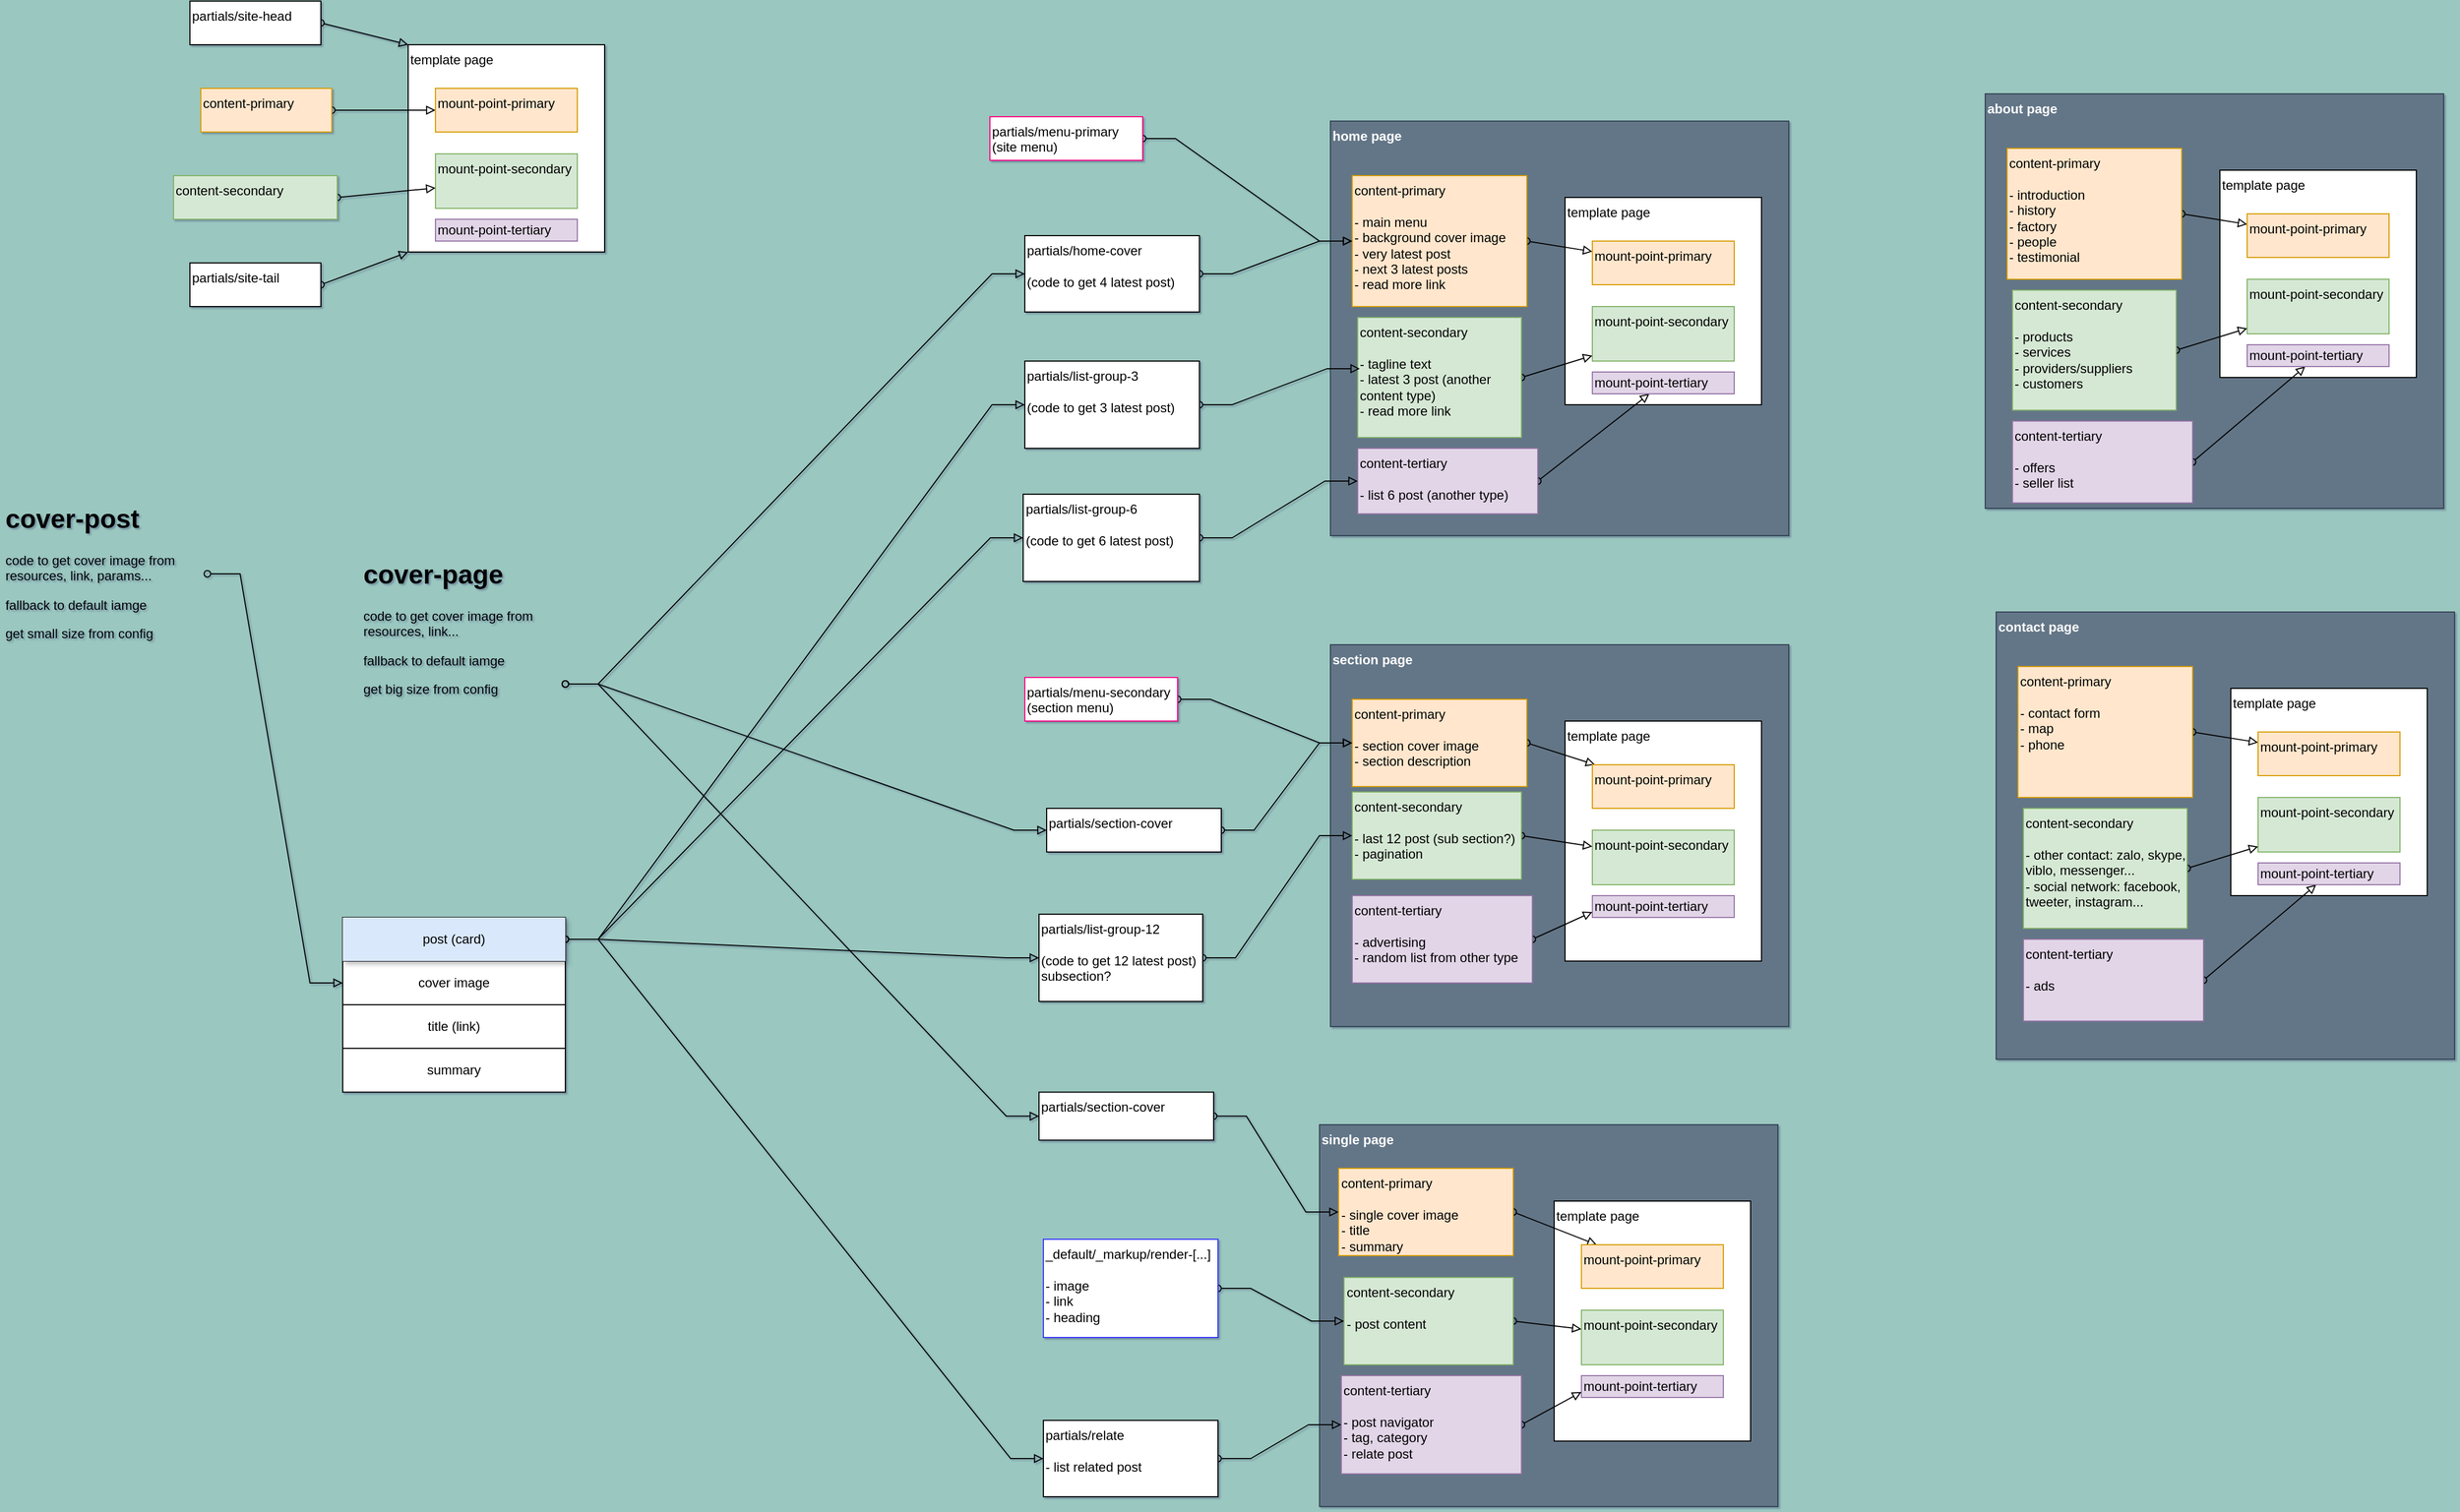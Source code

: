 <mxfile version="13.5.8" type="github">
  <diagram id="3CC6cZOWKc5HPjwIYp_i" name="Page-1">
    <mxGraphModel dx="4044" dy="1464" grid="0" gridSize="10" guides="1" tooltips="1" connect="1" arrows="1" fold="1" page="0" pageScale="1" pageWidth="850" pageHeight="1100" background="#9AC7BF" math="0" shadow="1">
      <root>
        <mxCell id="0" />
        <mxCell id="1" parent="0" />
        <mxCell id="9Z9RfsvURIoyUKrnc7gD-143" value="single page" style="rounded=0;whiteSpace=wrap;html=1;glass=0;sketch=0;fontSize=12;align=left;fillColor=#647687;strokeColor=#314354;fontColor=#ffffff;verticalAlign=top;fontStyle=1" vertex="1" parent="1">
          <mxGeometry x="350" y="1090" width="420" height="350" as="geometry" />
        </mxCell>
        <mxCell id="9Z9RfsvURIoyUKrnc7gD-97" value="home page" style="rounded=0;whiteSpace=wrap;html=1;glass=0;sketch=0;fontSize=12;align=left;fillColor=#647687;strokeColor=#314354;fontColor=#ffffff;verticalAlign=top;fontStyle=1" vertex="1" parent="1">
          <mxGeometry x="360" y="170" width="420" height="380" as="geometry" />
        </mxCell>
        <mxCell id="9Z9RfsvURIoyUKrnc7gD-37" value="template page" style="rounded=0;whiteSpace=wrap;html=1;align=left;verticalAlign=top;" vertex="1" parent="1">
          <mxGeometry x="-485" y="100" width="180" height="190" as="geometry" />
        </mxCell>
        <mxCell id="9Z9RfsvURIoyUKrnc7gD-51" style="edgeStyle=none;rounded=0;orthogonalLoop=1;jettySize=auto;html=1;exitX=1;exitY=0.5;exitDx=0;exitDy=0;startArrow=oval;startFill=0;endArrow=block;endFill=0;fontSize=12;" edge="1" parent="1" source="9Z9RfsvURIoyUKrnc7gD-38" target="9Z9RfsvURIoyUKrnc7gD-43">
          <mxGeometry relative="1" as="geometry" />
        </mxCell>
        <mxCell id="9Z9RfsvURIoyUKrnc7gD-38" value="content-primary" style="rounded=0;whiteSpace=wrap;html=1;align=left;verticalAlign=top;fillColor=#ffe6cc;strokeColor=#d79b00;" vertex="1" parent="1">
          <mxGeometry x="-675" y="140" width="120" height="40" as="geometry" />
        </mxCell>
        <mxCell id="9Z9RfsvURIoyUKrnc7gD-43" value="mount-point-primary" style="whiteSpace=wrap;html=1;rounded=0;align=left;verticalAlign=top;strokeColor=#d79b00;fillColor=#ffe6cc;" vertex="1" parent="1">
          <mxGeometry x="-460" y="140" width="130" height="40" as="geometry" />
        </mxCell>
        <mxCell id="9Z9RfsvURIoyUKrnc7gD-45" value="mount-point-secondary" style="whiteSpace=wrap;html=1;rounded=0;align=left;verticalAlign=top;strokeColor=#82b366;fillColor=#d5e8d4;" vertex="1" parent="1">
          <mxGeometry x="-460" y="200" width="130" height="50" as="geometry" />
        </mxCell>
        <mxCell id="9Z9RfsvURIoyUKrnc7gD-52" style="edgeStyle=none;rounded=0;orthogonalLoop=1;jettySize=auto;html=1;exitX=1;exitY=0.5;exitDx=0;exitDy=0;startArrow=oval;startFill=0;endArrow=block;endFill=0;fontSize=12;" edge="1" parent="1" source="9Z9RfsvURIoyUKrnc7gD-46" target="9Z9RfsvURIoyUKrnc7gD-45">
          <mxGeometry relative="1" as="geometry" />
        </mxCell>
        <mxCell id="9Z9RfsvURIoyUKrnc7gD-46" value="content-secondary" style="rounded=0;whiteSpace=wrap;html=1;align=left;verticalAlign=top;fillColor=#d5e8d4;strokeColor=#82b366;" vertex="1" parent="1">
          <mxGeometry x="-700" y="220" width="150" height="40" as="geometry" />
        </mxCell>
        <mxCell id="9Z9RfsvURIoyUKrnc7gD-56" style="edgeStyle=none;rounded=0;orthogonalLoop=1;jettySize=auto;html=1;exitX=1;exitY=0.5;exitDx=0;exitDy=0;entryX=0;entryY=0;entryDx=0;entryDy=0;startArrow=oval;startFill=0;endArrow=block;endFill=0;fontSize=12;" edge="1" parent="1" source="9Z9RfsvURIoyUKrnc7gD-53" target="9Z9RfsvURIoyUKrnc7gD-37">
          <mxGeometry relative="1" as="geometry" />
        </mxCell>
        <mxCell id="9Z9RfsvURIoyUKrnc7gD-53" value="partials/site-head" style="rounded=0;whiteSpace=wrap;html=1;align=left;verticalAlign=top;" vertex="1" parent="1">
          <mxGeometry x="-685" y="60" width="120" height="40" as="geometry" />
        </mxCell>
        <mxCell id="9Z9RfsvURIoyUKrnc7gD-55" style="edgeStyle=none;rounded=0;orthogonalLoop=1;jettySize=auto;html=1;exitX=1;exitY=0.5;exitDx=0;exitDy=0;entryX=0;entryY=1;entryDx=0;entryDy=0;startArrow=oval;startFill=0;endArrow=block;endFill=0;fontSize=12;" edge="1" parent="1" source="9Z9RfsvURIoyUKrnc7gD-54" target="9Z9RfsvURIoyUKrnc7gD-37">
          <mxGeometry relative="1" as="geometry" />
        </mxCell>
        <mxCell id="9Z9RfsvURIoyUKrnc7gD-54" value="partials/site-tail" style="rounded=0;whiteSpace=wrap;html=1;align=left;verticalAlign=top;" vertex="1" parent="1">
          <mxGeometry x="-685" y="300" width="120" height="40" as="geometry" />
        </mxCell>
        <mxCell id="9Z9RfsvURIoyUKrnc7gD-68" value="template page" style="rounded=0;whiteSpace=wrap;html=1;align=left;verticalAlign=top;" vertex="1" parent="1">
          <mxGeometry x="575" y="240" width="180" height="190" as="geometry" />
        </mxCell>
        <mxCell id="9Z9RfsvURIoyUKrnc7gD-69" style="edgeStyle=none;rounded=0;orthogonalLoop=1;jettySize=auto;html=1;exitX=1;exitY=0.5;exitDx=0;exitDy=0;startArrow=oval;startFill=0;endArrow=block;endFill=0;fontSize=12;" edge="1" source="9Z9RfsvURIoyUKrnc7gD-70" target="9Z9RfsvURIoyUKrnc7gD-71" parent="1">
          <mxGeometry relative="1" as="geometry" />
        </mxCell>
        <mxCell id="9Z9RfsvURIoyUKrnc7gD-70" value="content-primary&lt;br&gt;&lt;br&gt;- main menu&lt;br&gt;- background cover image&lt;br&gt;-&amp;nbsp;very latest post&lt;br&gt;- next 3 latest posts&lt;br&gt;- read more link" style="rounded=0;whiteSpace=wrap;html=1;align=left;verticalAlign=top;fillColor=#ffe6cc;strokeColor=#d79b00;" vertex="1" parent="1">
          <mxGeometry x="380" y="220" width="160" height="120" as="geometry" />
        </mxCell>
        <mxCell id="9Z9RfsvURIoyUKrnc7gD-71" value="mount-point-primary" style="whiteSpace=wrap;html=1;rounded=0;align=left;verticalAlign=top;strokeColor=#d79b00;fillColor=#ffe6cc;" vertex="1" parent="1">
          <mxGeometry x="600" y="280" width="130" height="40" as="geometry" />
        </mxCell>
        <mxCell id="9Z9RfsvURIoyUKrnc7gD-72" value="mount-point-secondary" style="whiteSpace=wrap;html=1;rounded=0;align=left;verticalAlign=top;strokeColor=#82b366;fillColor=#d5e8d4;" vertex="1" parent="1">
          <mxGeometry x="600" y="340" width="130" height="50" as="geometry" />
        </mxCell>
        <mxCell id="9Z9RfsvURIoyUKrnc7gD-73" style="edgeStyle=none;rounded=0;orthogonalLoop=1;jettySize=auto;html=1;exitX=1;exitY=0.5;exitDx=0;exitDy=0;startArrow=oval;startFill=0;endArrow=block;endFill=0;fontSize=12;" edge="1" source="9Z9RfsvURIoyUKrnc7gD-74" target="9Z9RfsvURIoyUKrnc7gD-72" parent="1">
          <mxGeometry relative="1" as="geometry" />
        </mxCell>
        <mxCell id="9Z9RfsvURIoyUKrnc7gD-74" value="content-secondary&lt;br&gt;&lt;br&gt;- tagline text&lt;br&gt;- latest 3 post (another content type)&lt;br&gt;- read more link" style="rounded=0;whiteSpace=wrap;html=1;align=left;verticalAlign=top;fillColor=#d5e8d4;strokeColor=#82b366;" vertex="1" parent="1">
          <mxGeometry x="385" y="350" width="150" height="110" as="geometry" />
        </mxCell>
        <mxCell id="9Z9RfsvURIoyUKrnc7gD-98" value="section page" style="rounded=0;whiteSpace=wrap;html=1;glass=0;sketch=0;fontSize=12;align=left;fillColor=#647687;strokeColor=#314354;fontColor=#ffffff;verticalAlign=top;fontStyle=1" vertex="1" parent="1">
          <mxGeometry x="360" y="650" width="420" height="350" as="geometry" />
        </mxCell>
        <mxCell id="9Z9RfsvURIoyUKrnc7gD-99" value="template page" style="rounded=0;whiteSpace=wrap;html=1;align=left;verticalAlign=top;" vertex="1" parent="1">
          <mxGeometry x="575" y="720" width="180" height="220" as="geometry" />
        </mxCell>
        <mxCell id="9Z9RfsvURIoyUKrnc7gD-100" style="edgeStyle=none;rounded=0;orthogonalLoop=1;jettySize=auto;html=1;exitX=1;exitY=0.5;exitDx=0;exitDy=0;startArrow=oval;startFill=0;endArrow=block;endFill=0;fontSize=12;" edge="1" source="9Z9RfsvURIoyUKrnc7gD-101" target="9Z9RfsvURIoyUKrnc7gD-102" parent="1">
          <mxGeometry relative="1" as="geometry" />
        </mxCell>
        <mxCell id="9Z9RfsvURIoyUKrnc7gD-101" value="content-primary&lt;br&gt;&lt;br&gt;- section cover image&lt;br&gt;- section description" style="rounded=0;whiteSpace=wrap;html=1;align=left;verticalAlign=top;fillColor=#ffe6cc;strokeColor=#d79b00;" vertex="1" parent="1">
          <mxGeometry x="380" y="700" width="160" height="80" as="geometry" />
        </mxCell>
        <mxCell id="9Z9RfsvURIoyUKrnc7gD-102" value="mount-point-primary" style="whiteSpace=wrap;html=1;rounded=0;align=left;verticalAlign=top;strokeColor=#d79b00;fillColor=#ffe6cc;" vertex="1" parent="1">
          <mxGeometry x="600" y="760" width="130" height="40" as="geometry" />
        </mxCell>
        <mxCell id="9Z9RfsvURIoyUKrnc7gD-103" value="mount-point-secondary" style="whiteSpace=wrap;html=1;rounded=0;align=left;verticalAlign=top;strokeColor=#82b366;fillColor=#d5e8d4;" vertex="1" parent="1">
          <mxGeometry x="600" y="820" width="130" height="50" as="geometry" />
        </mxCell>
        <mxCell id="9Z9RfsvURIoyUKrnc7gD-104" style="edgeStyle=none;rounded=0;orthogonalLoop=1;jettySize=auto;html=1;exitX=1;exitY=0.5;exitDx=0;exitDy=0;startArrow=oval;startFill=0;endArrow=block;endFill=0;fontSize=12;" edge="1" source="9Z9RfsvURIoyUKrnc7gD-105" target="9Z9RfsvURIoyUKrnc7gD-103" parent="1">
          <mxGeometry relative="1" as="geometry" />
        </mxCell>
        <mxCell id="9Z9RfsvURIoyUKrnc7gD-105" value="content-secondary&lt;br&gt;&lt;br&gt;- last 12 post (sub section?)&lt;br&gt;- pagination" style="rounded=0;whiteSpace=wrap;html=1;align=left;verticalAlign=top;fillColor=#d5e8d4;strokeColor=#82b366;" vertex="1" parent="1">
          <mxGeometry x="380" y="785" width="155" height="80" as="geometry" />
        </mxCell>
        <mxCell id="9Z9RfsvURIoyUKrnc7gD-107" value="" style="edgeStyle=entityRelationEdgeStyle;rounded=0;orthogonalLoop=1;jettySize=auto;html=1;startArrow=oval;startFill=0;endArrow=block;endFill=0;fontSize=12;" edge="1" parent="1" source="9Z9RfsvURIoyUKrnc7gD-106" target="9Z9RfsvURIoyUKrnc7gD-70">
          <mxGeometry relative="1" as="geometry" />
        </mxCell>
        <mxCell id="9Z9RfsvURIoyUKrnc7gD-106" value="partials/menu-primary&lt;br&gt;(site menu)" style="rounded=0;whiteSpace=wrap;html=1;align=left;verticalAlign=top;strokeColor=#FF0080;" vertex="1" parent="1">
          <mxGeometry x="48" y="166" width="140" height="40" as="geometry" />
        </mxCell>
        <mxCell id="9Z9RfsvURIoyUKrnc7gD-108" value="mount-point-tertiary" style="rounded=0;whiteSpace=wrap;html=1;glass=0;sketch=0;fontSize=12;align=left;fillColor=#e1d5e7;strokeColor=#9673a6;" vertex="1" parent="1">
          <mxGeometry x="-460" y="260" width="130" height="20" as="geometry" />
        </mxCell>
        <mxCell id="9Z9RfsvURIoyUKrnc7gD-109" value="mount-point-tertiary" style="rounded=0;whiteSpace=wrap;html=1;glass=0;sketch=0;fontSize=12;align=left;fillColor=#e1d5e7;strokeColor=#9673a6;" vertex="1" parent="1">
          <mxGeometry x="600" y="880" width="130" height="20" as="geometry" />
        </mxCell>
        <mxCell id="9Z9RfsvURIoyUKrnc7gD-111" style="edgeStyle=none;rounded=0;orthogonalLoop=1;jettySize=auto;html=1;exitX=1;exitY=0.5;exitDx=0;exitDy=0;entryX=0;entryY=0.75;entryDx=0;entryDy=0;startArrow=oval;startFill=0;endArrow=block;endFill=0;fontSize=12;" edge="1" parent="1" source="9Z9RfsvURIoyUKrnc7gD-110" target="9Z9RfsvURIoyUKrnc7gD-109">
          <mxGeometry relative="1" as="geometry" />
        </mxCell>
        <mxCell id="9Z9RfsvURIoyUKrnc7gD-110" value="content-tertiary&lt;br&gt;&lt;br&gt;- advertising&lt;br&gt;- random list from other type" style="rounded=0;whiteSpace=wrap;html=1;align=left;verticalAlign=top;fillColor=#e1d5e7;strokeColor=#9673a6;" vertex="1" parent="1">
          <mxGeometry x="380" y="880" width="165" height="80" as="geometry" />
        </mxCell>
        <mxCell id="9Z9RfsvURIoyUKrnc7gD-115" style="edgeStyle=entityRelationEdgeStyle;rounded=0;orthogonalLoop=1;jettySize=auto;html=1;exitX=1;exitY=0.5;exitDx=0;exitDy=0;entryX=0;entryY=0.5;entryDx=0;entryDy=0;startArrow=oval;startFill=0;endArrow=block;endFill=0;fontSize=12;" edge="1" parent="1" source="9Z9RfsvURIoyUKrnc7gD-114" target="9Z9RfsvURIoyUKrnc7gD-70">
          <mxGeometry relative="1" as="geometry" />
        </mxCell>
        <mxCell id="9Z9RfsvURIoyUKrnc7gD-114" value="partials/home-cover&lt;br&gt;&lt;br&gt;(code to get 4 latest post)" style="rounded=0;whiteSpace=wrap;html=1;align=left;verticalAlign=top;" vertex="1" parent="1">
          <mxGeometry x="80" y="275" width="160" height="70" as="geometry" />
        </mxCell>
        <mxCell id="9Z9RfsvURIoyUKrnc7gD-117" style="edgeStyle=entityRelationEdgeStyle;rounded=0;orthogonalLoop=1;jettySize=auto;html=1;exitX=1;exitY=0.5;exitDx=0;exitDy=0;entryX=0.013;entryY=0.427;entryDx=0;entryDy=0;entryPerimeter=0;startArrow=oval;startFill=0;endArrow=block;endFill=0;fontSize=12;" edge="1" parent="1" source="9Z9RfsvURIoyUKrnc7gD-116" target="9Z9RfsvURIoyUKrnc7gD-74">
          <mxGeometry relative="1" as="geometry" />
        </mxCell>
        <mxCell id="9Z9RfsvURIoyUKrnc7gD-116" value="partials/list-group-3&lt;br&gt;&lt;br&gt;(code to get 3 latest post)" style="rounded=0;whiteSpace=wrap;html=1;align=left;verticalAlign=top;" vertex="1" parent="1">
          <mxGeometry x="80" y="390" width="160" height="80" as="geometry" />
        </mxCell>
        <mxCell id="9Z9RfsvURIoyUKrnc7gD-120" style="edgeStyle=none;rounded=0;orthogonalLoop=1;jettySize=auto;html=1;exitX=1;exitY=0.5;exitDx=0;exitDy=0;startArrow=oval;startFill=0;endArrow=block;endFill=0;fontSize=12;" edge="1" parent="1" source="9Z9RfsvURIoyUKrnc7gD-118" target="9Z9RfsvURIoyUKrnc7gD-119">
          <mxGeometry relative="1" as="geometry" />
        </mxCell>
        <mxCell id="9Z9RfsvURIoyUKrnc7gD-118" value="content-tertiary&lt;br&gt;&lt;br&gt;- list 6 post (another type)" style="rounded=0;whiteSpace=wrap;html=1;align=left;verticalAlign=top;fillColor=#e1d5e7;strokeColor=#9673a6;" vertex="1" parent="1">
          <mxGeometry x="385" y="470" width="165" height="60" as="geometry" />
        </mxCell>
        <mxCell id="9Z9RfsvURIoyUKrnc7gD-119" value="mount-point-tertiary" style="rounded=0;whiteSpace=wrap;html=1;glass=0;sketch=0;fontSize=12;align=left;fillColor=#e1d5e7;strokeColor=#9673a6;" vertex="1" parent="1">
          <mxGeometry x="600" y="400" width="130" height="20" as="geometry" />
        </mxCell>
        <mxCell id="9Z9RfsvURIoyUKrnc7gD-122" style="edgeStyle=entityRelationEdgeStyle;rounded=0;orthogonalLoop=1;jettySize=auto;html=1;exitX=1;exitY=0.5;exitDx=0;exitDy=0;startArrow=oval;startFill=0;endArrow=block;endFill=0;fontSize=12;" edge="1" parent="1" source="9Z9RfsvURIoyUKrnc7gD-121" target="9Z9RfsvURIoyUKrnc7gD-118">
          <mxGeometry relative="1" as="geometry" />
        </mxCell>
        <mxCell id="9Z9RfsvURIoyUKrnc7gD-121" value="partials/list-group-6&lt;br&gt;&lt;br&gt;(code to get 6 latest post)" style="rounded=0;whiteSpace=wrap;html=1;align=left;verticalAlign=top;" vertex="1" parent="1">
          <mxGeometry x="78.5" y="512" width="161.5" height="80" as="geometry" />
        </mxCell>
        <mxCell id="9Z9RfsvURIoyUKrnc7gD-125" style="edgeStyle=entityRelationEdgeStyle;rounded=0;orthogonalLoop=1;jettySize=auto;html=1;exitX=1;exitY=0.75;exitDx=0;exitDy=0;startArrow=oval;startFill=0;endArrow=block;endFill=0;fontSize=12;" edge="1" parent="1" source="9Z9RfsvURIoyUKrnc7gD-124" target="9Z9RfsvURIoyUKrnc7gD-114">
          <mxGeometry relative="1" as="geometry" />
        </mxCell>
        <mxCell id="9Z9RfsvURIoyUKrnc7gD-128" style="edgeStyle=entityRelationEdgeStyle;rounded=0;orthogonalLoop=1;jettySize=auto;html=1;exitX=1;exitY=0.75;exitDx=0;exitDy=0;entryX=0;entryY=0.5;entryDx=0;entryDy=0;startArrow=oval;startFill=0;endArrow=block;endFill=0;fontSize=12;" edge="1" parent="1" source="9Z9RfsvURIoyUKrnc7gD-124" target="9Z9RfsvURIoyUKrnc7gD-127">
          <mxGeometry relative="1" as="geometry" />
        </mxCell>
        <mxCell id="9Z9RfsvURIoyUKrnc7gD-154" style="edgeStyle=entityRelationEdgeStyle;rounded=0;orthogonalLoop=1;jettySize=auto;html=1;exitX=1;exitY=0.75;exitDx=0;exitDy=0;startArrow=oval;startFill=0;endArrow=block;endFill=0;fontSize=12;entryX=0;entryY=0.5;entryDx=0;entryDy=0;" edge="1" parent="1" source="9Z9RfsvURIoyUKrnc7gD-124" target="9Z9RfsvURIoyUKrnc7gD-215">
          <mxGeometry relative="1" as="geometry">
            <mxPoint x="190" y="1210" as="targetPoint" />
          </mxGeometry>
        </mxCell>
        <mxCell id="9Z9RfsvURIoyUKrnc7gD-124" value="&lt;h1&gt;cover-page&lt;/h1&gt;&lt;p&gt;code to get cover image from resources, link...&lt;/p&gt;&lt;p&gt;fallback to default iamge&lt;/p&gt;&lt;p&gt;get big size from config&lt;/p&gt;" style="text;html=1;strokeColor=none;fillColor=none;spacing=5;spacingTop=-20;whiteSpace=wrap;overflow=hidden;rounded=0;" vertex="1" parent="1">
          <mxGeometry x="-531" y="566" width="190" height="160" as="geometry" />
        </mxCell>
        <mxCell id="9Z9RfsvURIoyUKrnc7gD-137" style="edgeStyle=entityRelationEdgeStyle;rounded=0;orthogonalLoop=1;jettySize=auto;html=1;exitX=1;exitY=0.5;exitDx=0;exitDy=0;startArrow=oval;startFill=0;endArrow=block;endFill=0;fontSize=12;" edge="1" parent="1" source="9Z9RfsvURIoyUKrnc7gD-127" target="9Z9RfsvURIoyUKrnc7gD-101">
          <mxGeometry relative="1" as="geometry" />
        </mxCell>
        <mxCell id="9Z9RfsvURIoyUKrnc7gD-127" value="partials/section-cover" style="rounded=0;whiteSpace=wrap;html=1;align=left;verticalAlign=top;" vertex="1" parent="1">
          <mxGeometry x="100" y="800" width="160" height="40" as="geometry" />
        </mxCell>
        <mxCell id="9Z9RfsvURIoyUKrnc7gD-133" style="edgeStyle=entityRelationEdgeStyle;rounded=0;orthogonalLoop=1;jettySize=auto;html=1;startArrow=oval;startFill=0;endArrow=block;endFill=0;fontSize=12;exitX=1;exitY=0.5;exitDx=0;exitDy=0;entryX=0;entryY=0.5;entryDx=0;entryDy=0;" edge="1" parent="1" source="9Z9RfsvURIoyUKrnc7gD-129" target="9Z9RfsvURIoyUKrnc7gD-199">
          <mxGeometry relative="1" as="geometry">
            <mxPoint x="-180" y="600" as="sourcePoint" />
            <mxPoint x="-140" y="675" as="targetPoint" />
          </mxGeometry>
        </mxCell>
        <mxCell id="9Z9RfsvURIoyUKrnc7gD-129" value="&lt;h1&gt;cover-post&lt;/h1&gt;&lt;p&gt;code to get cover image from resources, link, params...&lt;/p&gt;&lt;p&gt;fallback to default iamge&lt;/p&gt;&lt;p&gt;get small size from config&lt;/p&gt;" style="text;html=1;strokeColor=none;fillColor=none;spacing=5;spacingTop=-20;whiteSpace=wrap;overflow=hidden;rounded=0;" vertex="1" parent="1">
          <mxGeometry x="-859" y="515" width="190" height="140" as="geometry" />
        </mxCell>
        <mxCell id="9Z9RfsvURIoyUKrnc7gD-131" style="edgeStyle=entityRelationEdgeStyle;rounded=0;orthogonalLoop=1;jettySize=auto;html=1;entryX=0;entryY=0.5;entryDx=0;entryDy=0;startArrow=oval;startFill=0;endArrow=block;endFill=0;fontSize=12;exitX=1;exitY=0.5;exitDx=0;exitDy=0;" edge="1" parent="1" source="9Z9RfsvURIoyUKrnc7gD-197" target="9Z9RfsvURIoyUKrnc7gD-116">
          <mxGeometry relative="1" as="geometry">
            <mxPoint x="-86" y="527" as="sourcePoint" />
          </mxGeometry>
        </mxCell>
        <mxCell id="9Z9RfsvURIoyUKrnc7gD-132" style="edgeStyle=entityRelationEdgeStyle;rounded=0;orthogonalLoop=1;jettySize=auto;html=1;startArrow=oval;startFill=0;endArrow=block;endFill=0;fontSize=12;" edge="1" parent="1" source="9Z9RfsvURIoyUKrnc7gD-197" target="9Z9RfsvURIoyUKrnc7gD-121">
          <mxGeometry relative="1" as="geometry">
            <mxPoint x="-63" y="485" as="sourcePoint" />
          </mxGeometry>
        </mxCell>
        <mxCell id="9Z9RfsvURIoyUKrnc7gD-136" style="edgeStyle=entityRelationEdgeStyle;rounded=0;orthogonalLoop=1;jettySize=auto;html=1;startArrow=oval;startFill=0;endArrow=block;endFill=0;fontSize=12;entryX=0;entryY=0.5;entryDx=0;entryDy=0;" edge="1" parent="1" source="9Z9RfsvURIoyUKrnc7gD-197" target="9Z9RfsvURIoyUKrnc7gD-134">
          <mxGeometry relative="1" as="geometry">
            <mxPoint x="-20" y="697.5" as="sourcePoint" />
            <mxPoint x="80" y="920" as="targetPoint" />
          </mxGeometry>
        </mxCell>
        <mxCell id="9Z9RfsvURIoyUKrnc7gD-138" style="edgeStyle=entityRelationEdgeStyle;rounded=0;orthogonalLoop=1;jettySize=auto;html=1;exitX=1;exitY=0.5;exitDx=0;exitDy=0;startArrow=oval;startFill=0;endArrow=block;endFill=0;fontSize=12;" edge="1" parent="1" source="9Z9RfsvURIoyUKrnc7gD-134" target="9Z9RfsvURIoyUKrnc7gD-105">
          <mxGeometry relative="1" as="geometry" />
        </mxCell>
        <mxCell id="9Z9RfsvURIoyUKrnc7gD-134" value="partials/list-group-12&lt;br&gt;&lt;br&gt;(code to get 12 latest post)&lt;br&gt;subsection?&lt;br&gt;" style="rounded=0;whiteSpace=wrap;html=1;align=left;verticalAlign=top;" vertex="1" parent="1">
          <mxGeometry x="93" y="897" width="150" height="80" as="geometry" />
        </mxCell>
        <mxCell id="9Z9RfsvURIoyUKrnc7gD-142" style="edgeStyle=entityRelationEdgeStyle;rounded=0;orthogonalLoop=1;jettySize=auto;html=1;exitX=1;exitY=0.5;exitDx=0;exitDy=0;entryX=0;entryY=0.5;entryDx=0;entryDy=0;startArrow=oval;startFill=0;endArrow=block;endFill=0;fontSize=12;" edge="1" parent="1" source="9Z9RfsvURIoyUKrnc7gD-140" target="9Z9RfsvURIoyUKrnc7gD-101">
          <mxGeometry relative="1" as="geometry" />
        </mxCell>
        <mxCell id="9Z9RfsvURIoyUKrnc7gD-140" value="partials/menu-secondary&lt;br&gt;(section menu)" style="rounded=0;whiteSpace=wrap;html=1;align=left;verticalAlign=top;strokeColor=#FF0080;" vertex="1" parent="1">
          <mxGeometry x="80" y="680" width="140" height="40" as="geometry" />
        </mxCell>
        <mxCell id="9Z9RfsvURIoyUKrnc7gD-144" value="template page" style="rounded=0;whiteSpace=wrap;html=1;align=left;verticalAlign=top;" vertex="1" parent="1">
          <mxGeometry x="565" y="1160" width="180" height="220" as="geometry" />
        </mxCell>
        <mxCell id="9Z9RfsvURIoyUKrnc7gD-145" style="edgeStyle=none;rounded=0;orthogonalLoop=1;jettySize=auto;html=1;exitX=1;exitY=0.5;exitDx=0;exitDy=0;startArrow=oval;startFill=0;endArrow=block;endFill=0;fontSize=12;" edge="1" source="9Z9RfsvURIoyUKrnc7gD-146" target="9Z9RfsvURIoyUKrnc7gD-147" parent="1">
          <mxGeometry relative="1" as="geometry" />
        </mxCell>
        <mxCell id="9Z9RfsvURIoyUKrnc7gD-146" value="content-primary&lt;br&gt;&lt;br&gt;- single cover image&lt;br&gt;- title&lt;br&gt;- summary" style="rounded=0;whiteSpace=wrap;html=1;align=left;verticalAlign=top;fillColor=#ffe6cc;strokeColor=#d79b00;" vertex="1" parent="1">
          <mxGeometry x="367.5" y="1130" width="160" height="80" as="geometry" />
        </mxCell>
        <mxCell id="9Z9RfsvURIoyUKrnc7gD-147" value="mount-point-primary" style="whiteSpace=wrap;html=1;rounded=0;align=left;verticalAlign=top;strokeColor=#d79b00;fillColor=#ffe6cc;" vertex="1" parent="1">
          <mxGeometry x="590" y="1200" width="130" height="40" as="geometry" />
        </mxCell>
        <mxCell id="9Z9RfsvURIoyUKrnc7gD-148" value="mount-point-secondary" style="whiteSpace=wrap;html=1;rounded=0;align=left;verticalAlign=top;strokeColor=#82b366;fillColor=#d5e8d4;" vertex="1" parent="1">
          <mxGeometry x="590" y="1260" width="130" height="50" as="geometry" />
        </mxCell>
        <mxCell id="9Z9RfsvURIoyUKrnc7gD-149" style="edgeStyle=none;rounded=0;orthogonalLoop=1;jettySize=auto;html=1;exitX=1;exitY=0.5;exitDx=0;exitDy=0;startArrow=oval;startFill=0;endArrow=block;endFill=0;fontSize=12;" edge="1" source="9Z9RfsvURIoyUKrnc7gD-150" target="9Z9RfsvURIoyUKrnc7gD-148" parent="1">
          <mxGeometry relative="1" as="geometry" />
        </mxCell>
        <mxCell id="9Z9RfsvURIoyUKrnc7gD-150" value="content-secondary&lt;br&gt;&lt;br&gt;- post content" style="rounded=0;whiteSpace=wrap;html=1;align=left;verticalAlign=top;fillColor=#d5e8d4;strokeColor=#82b366;" vertex="1" parent="1">
          <mxGeometry x="372.5" y="1230" width="155" height="80" as="geometry" />
        </mxCell>
        <mxCell id="9Z9RfsvURIoyUKrnc7gD-151" value="mount-point-tertiary" style="rounded=0;whiteSpace=wrap;html=1;glass=0;sketch=0;fontSize=12;align=left;fillColor=#e1d5e7;strokeColor=#9673a6;" vertex="1" parent="1">
          <mxGeometry x="590" y="1320" width="130" height="20" as="geometry" />
        </mxCell>
        <mxCell id="9Z9RfsvURIoyUKrnc7gD-152" style="edgeStyle=none;rounded=0;orthogonalLoop=1;jettySize=auto;html=1;exitX=1;exitY=0.5;exitDx=0;exitDy=0;entryX=0;entryY=0.75;entryDx=0;entryDy=0;startArrow=oval;startFill=0;endArrow=block;endFill=0;fontSize=12;" edge="1" source="9Z9RfsvURIoyUKrnc7gD-153" target="9Z9RfsvURIoyUKrnc7gD-151" parent="1">
          <mxGeometry relative="1" as="geometry" />
        </mxCell>
        <mxCell id="9Z9RfsvURIoyUKrnc7gD-153" value="content-tertiary&lt;br&gt;&lt;br&gt;- post navigator&lt;br&gt;- tag, category&lt;br&gt;- relate post" style="rounded=0;whiteSpace=wrap;html=1;align=left;verticalAlign=top;fillColor=#e1d5e7;strokeColor=#9673a6;" vertex="1" parent="1">
          <mxGeometry x="370" y="1320" width="165" height="90" as="geometry" />
        </mxCell>
        <mxCell id="9Z9RfsvURIoyUKrnc7gD-156" style="edgeStyle=entityRelationEdgeStyle;rounded=0;orthogonalLoop=1;jettySize=auto;html=1;exitX=1;exitY=0.5;exitDx=0;exitDy=0;startArrow=oval;startFill=0;endArrow=block;endFill=0;fontSize=12;" edge="1" parent="1" source="9Z9RfsvURIoyUKrnc7gD-155" target="9Z9RfsvURIoyUKrnc7gD-150">
          <mxGeometry relative="1" as="geometry" />
        </mxCell>
        <mxCell id="9Z9RfsvURIoyUKrnc7gD-155" value="_default/_markup/render-[...]&lt;br&gt;&lt;br&gt;- image&lt;br&gt;- link&lt;br&gt;- heading" style="rounded=0;whiteSpace=wrap;html=1;align=left;verticalAlign=top;strokeColor=#3333FF;" vertex="1" parent="1">
          <mxGeometry x="97" y="1195" width="160" height="90" as="geometry" />
        </mxCell>
        <mxCell id="9Z9RfsvURIoyUKrnc7gD-158" style="edgeStyle=entityRelationEdgeStyle;rounded=0;orthogonalLoop=1;jettySize=auto;html=1;exitX=1;exitY=0.5;exitDx=0;exitDy=0;startArrow=oval;startFill=0;endArrow=block;endFill=0;fontSize=12;" edge="1" parent="1" source="9Z9RfsvURIoyUKrnc7gD-157" target="9Z9RfsvURIoyUKrnc7gD-153">
          <mxGeometry relative="1" as="geometry" />
        </mxCell>
        <mxCell id="9Z9RfsvURIoyUKrnc7gD-157" value="partials/relate&lt;br&gt;&lt;br&gt;- list related post" style="rounded=0;whiteSpace=wrap;html=1;align=left;verticalAlign=top;" vertex="1" parent="1">
          <mxGeometry x="97" y="1361" width="160" height="70" as="geometry" />
        </mxCell>
        <mxCell id="9Z9RfsvURIoyUKrnc7gD-160" value="about page" style="rounded=0;whiteSpace=wrap;html=1;glass=0;sketch=0;fontSize=12;align=left;fillColor=#647687;strokeColor=#314354;fontColor=#ffffff;verticalAlign=top;fontStyle=1" vertex="1" parent="1">
          <mxGeometry x="960" y="145" width="420" height="380" as="geometry" />
        </mxCell>
        <mxCell id="9Z9RfsvURIoyUKrnc7gD-161" value="template page" style="rounded=0;whiteSpace=wrap;html=1;align=left;verticalAlign=top;" vertex="1" parent="1">
          <mxGeometry x="1175" y="215" width="180" height="190" as="geometry" />
        </mxCell>
        <mxCell id="9Z9RfsvURIoyUKrnc7gD-162" style="edgeStyle=none;rounded=0;orthogonalLoop=1;jettySize=auto;html=1;exitX=1;exitY=0.5;exitDx=0;exitDy=0;startArrow=oval;startFill=0;endArrow=block;endFill=0;fontSize=12;" edge="1" source="9Z9RfsvURIoyUKrnc7gD-163" target="9Z9RfsvURIoyUKrnc7gD-164" parent="1">
          <mxGeometry relative="1" as="geometry" />
        </mxCell>
        <mxCell id="9Z9RfsvURIoyUKrnc7gD-163" value="content-primary&lt;br&gt;&lt;br&gt;- introduction&lt;br&gt;- history&lt;br&gt;- factory&lt;br&gt;- people&lt;br&gt;- testimonial" style="rounded=0;whiteSpace=wrap;html=1;align=left;verticalAlign=top;fillColor=#ffe6cc;strokeColor=#d79b00;" vertex="1" parent="1">
          <mxGeometry x="980" y="195" width="160" height="120" as="geometry" />
        </mxCell>
        <mxCell id="9Z9RfsvURIoyUKrnc7gD-164" value="mount-point-primary" style="whiteSpace=wrap;html=1;rounded=0;align=left;verticalAlign=top;strokeColor=#d79b00;fillColor=#ffe6cc;" vertex="1" parent="1">
          <mxGeometry x="1200" y="255" width="130" height="40" as="geometry" />
        </mxCell>
        <mxCell id="9Z9RfsvURIoyUKrnc7gD-165" value="mount-point-secondary" style="whiteSpace=wrap;html=1;rounded=0;align=left;verticalAlign=top;strokeColor=#82b366;fillColor=#d5e8d4;" vertex="1" parent="1">
          <mxGeometry x="1200" y="315" width="130" height="50" as="geometry" />
        </mxCell>
        <mxCell id="9Z9RfsvURIoyUKrnc7gD-166" style="edgeStyle=none;rounded=0;orthogonalLoop=1;jettySize=auto;html=1;exitX=1;exitY=0.5;exitDx=0;exitDy=0;startArrow=oval;startFill=0;endArrow=block;endFill=0;fontSize=12;" edge="1" source="9Z9RfsvURIoyUKrnc7gD-167" target="9Z9RfsvURIoyUKrnc7gD-165" parent="1">
          <mxGeometry relative="1" as="geometry" />
        </mxCell>
        <mxCell id="9Z9RfsvURIoyUKrnc7gD-167" value="content-secondary&lt;br&gt;&lt;br&gt;- products&lt;br&gt;- services&lt;br&gt;- providers/suppliers&lt;br&gt;- customers" style="rounded=0;whiteSpace=wrap;html=1;align=left;verticalAlign=top;fillColor=#d5e8d4;strokeColor=#82b366;" vertex="1" parent="1">
          <mxGeometry x="985" y="325" width="150" height="110" as="geometry" />
        </mxCell>
        <mxCell id="9Z9RfsvURIoyUKrnc7gD-168" style="edgeStyle=none;rounded=0;orthogonalLoop=1;jettySize=auto;html=1;exitX=1;exitY=0.5;exitDx=0;exitDy=0;startArrow=oval;startFill=0;endArrow=block;endFill=0;fontSize=12;" edge="1" source="9Z9RfsvURIoyUKrnc7gD-169" target="9Z9RfsvURIoyUKrnc7gD-170" parent="1">
          <mxGeometry relative="1" as="geometry" />
        </mxCell>
        <mxCell id="9Z9RfsvURIoyUKrnc7gD-169" value="content-tertiary&lt;br&gt;&lt;br&gt;- offers&lt;br&gt;- seller list" style="rounded=0;whiteSpace=wrap;html=1;align=left;verticalAlign=top;fillColor=#e1d5e7;strokeColor=#9673a6;" vertex="1" parent="1">
          <mxGeometry x="985" y="445" width="165" height="75" as="geometry" />
        </mxCell>
        <mxCell id="9Z9RfsvURIoyUKrnc7gD-170" value="mount-point-tertiary" style="rounded=0;whiteSpace=wrap;html=1;glass=0;sketch=0;fontSize=12;align=left;fillColor=#e1d5e7;strokeColor=#9673a6;" vertex="1" parent="1">
          <mxGeometry x="1200" y="375" width="130" height="20" as="geometry" />
        </mxCell>
        <mxCell id="9Z9RfsvURIoyUKrnc7gD-171" value="contact page" style="rounded=0;whiteSpace=wrap;html=1;glass=0;sketch=0;fontSize=12;align=left;fillColor=#647687;strokeColor=#314354;fontColor=#ffffff;verticalAlign=top;fontStyle=1" vertex="1" parent="1">
          <mxGeometry x="970" y="620" width="420" height="410" as="geometry" />
        </mxCell>
        <mxCell id="9Z9RfsvURIoyUKrnc7gD-172" value="template page" style="rounded=0;whiteSpace=wrap;html=1;align=left;verticalAlign=top;" vertex="1" parent="1">
          <mxGeometry x="1185" y="690" width="180" height="190" as="geometry" />
        </mxCell>
        <mxCell id="9Z9RfsvURIoyUKrnc7gD-173" style="edgeStyle=none;rounded=0;orthogonalLoop=1;jettySize=auto;html=1;exitX=1;exitY=0.5;exitDx=0;exitDy=0;startArrow=oval;startFill=0;endArrow=block;endFill=0;fontSize=12;" edge="1" source="9Z9RfsvURIoyUKrnc7gD-174" target="9Z9RfsvURIoyUKrnc7gD-175" parent="1">
          <mxGeometry relative="1" as="geometry" />
        </mxCell>
        <mxCell id="9Z9RfsvURIoyUKrnc7gD-174" value="content-primary&lt;br&gt;&lt;br&gt;- contact form&lt;br&gt;- map&lt;br&gt;- phone" style="rounded=0;whiteSpace=wrap;html=1;align=left;verticalAlign=top;fillColor=#ffe6cc;strokeColor=#d79b00;" vertex="1" parent="1">
          <mxGeometry x="990" y="670" width="160" height="120" as="geometry" />
        </mxCell>
        <mxCell id="9Z9RfsvURIoyUKrnc7gD-175" value="mount-point-primary" style="whiteSpace=wrap;html=1;rounded=0;align=left;verticalAlign=top;strokeColor=#d79b00;fillColor=#ffe6cc;" vertex="1" parent="1">
          <mxGeometry x="1210" y="730" width="130" height="40" as="geometry" />
        </mxCell>
        <mxCell id="9Z9RfsvURIoyUKrnc7gD-176" value="mount-point-secondary" style="whiteSpace=wrap;html=1;rounded=0;align=left;verticalAlign=top;strokeColor=#82b366;fillColor=#d5e8d4;" vertex="1" parent="1">
          <mxGeometry x="1210" y="790" width="130" height="50" as="geometry" />
        </mxCell>
        <mxCell id="9Z9RfsvURIoyUKrnc7gD-177" style="edgeStyle=none;rounded=0;orthogonalLoop=1;jettySize=auto;html=1;exitX=1;exitY=0.5;exitDx=0;exitDy=0;startArrow=oval;startFill=0;endArrow=block;endFill=0;fontSize=12;" edge="1" source="9Z9RfsvURIoyUKrnc7gD-178" target="9Z9RfsvURIoyUKrnc7gD-176" parent="1">
          <mxGeometry relative="1" as="geometry" />
        </mxCell>
        <mxCell id="9Z9RfsvURIoyUKrnc7gD-178" value="content-secondary&lt;br&gt;&lt;br&gt;- other contact: zalo, skype, viblo, messenger...&lt;br&gt;- social network: facebook, tweeter, instagram..." style="rounded=0;whiteSpace=wrap;html=1;align=left;verticalAlign=top;fillColor=#d5e8d4;strokeColor=#82b366;" vertex="1" parent="1">
          <mxGeometry x="995" y="800" width="150" height="110" as="geometry" />
        </mxCell>
        <mxCell id="9Z9RfsvURIoyUKrnc7gD-179" style="edgeStyle=none;rounded=0;orthogonalLoop=1;jettySize=auto;html=1;exitX=1;exitY=0.5;exitDx=0;exitDy=0;startArrow=oval;startFill=0;endArrow=block;endFill=0;fontSize=12;" edge="1" source="9Z9RfsvURIoyUKrnc7gD-180" target="9Z9RfsvURIoyUKrnc7gD-181" parent="1">
          <mxGeometry relative="1" as="geometry" />
        </mxCell>
        <mxCell id="9Z9RfsvURIoyUKrnc7gD-180" value="content-tertiary&lt;br&gt;&lt;br&gt;- ads" style="rounded=0;whiteSpace=wrap;html=1;align=left;verticalAlign=top;fillColor=#e1d5e7;strokeColor=#9673a6;" vertex="1" parent="1">
          <mxGeometry x="995" y="920" width="165" height="75" as="geometry" />
        </mxCell>
        <mxCell id="9Z9RfsvURIoyUKrnc7gD-181" value="mount-point-tertiary" style="rounded=0;whiteSpace=wrap;html=1;glass=0;sketch=0;fontSize=12;align=left;fillColor=#e1d5e7;strokeColor=#9673a6;" vertex="1" parent="1">
          <mxGeometry x="1210" y="850" width="130" height="20" as="geometry" />
        </mxCell>
        <mxCell id="9Z9RfsvURIoyUKrnc7gD-214" style="edgeStyle=entityRelationEdgeStyle;rounded=0;orthogonalLoop=1;jettySize=auto;html=1;exitX=1;exitY=0.5;exitDx=0;exitDy=0;entryX=0;entryY=0.5;entryDx=0;entryDy=0;startArrow=oval;startFill=0;endArrow=block;endFill=0;fontSize=12;" edge="1" parent="1" source="9Z9RfsvURIoyUKrnc7gD-197" target="9Z9RfsvURIoyUKrnc7gD-157">
          <mxGeometry relative="1" as="geometry">
            <mxPoint x="17" y="1280" as="sourcePoint" />
          </mxGeometry>
        </mxCell>
        <mxCell id="9Z9RfsvURIoyUKrnc7gD-196" value="" style="shape=table;html=1;whiteSpace=wrap;startSize=0;container=1;collapsible=0;childLayout=tableLayout;" vertex="1" parent="1">
          <mxGeometry x="-545" y="900" width="204" height="160.143" as="geometry" />
        </mxCell>
        <mxCell id="9Z9RfsvURIoyUKrnc7gD-197" value="" style="shape=partialRectangle;html=1;whiteSpace=wrap;collapsible=0;dropTarget=0;pointerEvents=0;fillColor=none;top=0;left=0;bottom=0;right=0;points=[[0,0.5],[1,0.5]];portConstraint=eastwest;" vertex="1" parent="9Z9RfsvURIoyUKrnc7gD-196">
          <mxGeometry width="204" height="40" as="geometry" />
        </mxCell>
        <mxCell id="9Z9RfsvURIoyUKrnc7gD-198" value="post (card)" style="shape=partialRectangle;html=1;whiteSpace=wrap;connectable=0;overflow=hidden;fillColor=#dae8fc;top=0;left=0;bottom=0;right=0;perimeterSpacing=0;strokeWidth=2;shadow=1;sketch=0;" vertex="1" parent="9Z9RfsvURIoyUKrnc7gD-197">
          <mxGeometry width="204" height="40" as="geometry" />
        </mxCell>
        <mxCell id="9Z9RfsvURIoyUKrnc7gD-199" value="" style="shape=partialRectangle;html=1;whiteSpace=wrap;collapsible=0;dropTarget=0;pointerEvents=0;fillColor=none;top=0;left=0;bottom=0;right=0;points=[[0,0.5],[1,0.5]];portConstraint=eastwest;" vertex="1" parent="9Z9RfsvURIoyUKrnc7gD-196">
          <mxGeometry y="40" width="204" height="40" as="geometry" />
        </mxCell>
        <mxCell id="9Z9RfsvURIoyUKrnc7gD-200" value="cover image" style="shape=partialRectangle;html=1;whiteSpace=wrap;connectable=0;overflow=hidden;fillColor=none;top=0;left=0;bottom=0;right=0;" vertex="1" parent="9Z9RfsvURIoyUKrnc7gD-199">
          <mxGeometry width="204" height="40" as="geometry" />
        </mxCell>
        <mxCell id="9Z9RfsvURIoyUKrnc7gD-201" value="" style="shape=partialRectangle;html=1;whiteSpace=wrap;collapsible=0;dropTarget=0;pointerEvents=0;fillColor=none;top=0;left=0;bottom=0;right=0;points=[[0,0.5],[1,0.5]];portConstraint=eastwest;" vertex="1" parent="9Z9RfsvURIoyUKrnc7gD-196">
          <mxGeometry y="80" width="204" height="40" as="geometry" />
        </mxCell>
        <mxCell id="9Z9RfsvURIoyUKrnc7gD-202" value="title (link)" style="shape=partialRectangle;html=1;whiteSpace=wrap;connectable=0;overflow=hidden;fillColor=none;top=0;left=0;bottom=0;right=0;" vertex="1" parent="9Z9RfsvURIoyUKrnc7gD-201">
          <mxGeometry width="204" height="40" as="geometry" />
        </mxCell>
        <mxCell id="9Z9RfsvURIoyUKrnc7gD-203" value="" style="shape=partialRectangle;html=1;whiteSpace=wrap;collapsible=0;dropTarget=0;pointerEvents=0;fillColor=none;top=0;left=0;bottom=0;right=0;points=[[0,0.5],[1,0.5]];portConstraint=eastwest;" vertex="1" parent="9Z9RfsvURIoyUKrnc7gD-196">
          <mxGeometry y="120" width="204" height="40" as="geometry" />
        </mxCell>
        <mxCell id="9Z9RfsvURIoyUKrnc7gD-204" value="summary" style="shape=partialRectangle;html=1;whiteSpace=wrap;connectable=0;overflow=hidden;fillColor=none;top=0;left=0;bottom=0;right=0;" vertex="1" parent="9Z9RfsvURIoyUKrnc7gD-203">
          <mxGeometry width="204" height="40" as="geometry" />
        </mxCell>
        <mxCell id="9Z9RfsvURIoyUKrnc7gD-216" style="edgeStyle=entityRelationEdgeStyle;rounded=0;orthogonalLoop=1;jettySize=auto;html=1;exitX=1;exitY=0.5;exitDx=0;exitDy=0;entryX=0;entryY=0.5;entryDx=0;entryDy=0;startArrow=oval;startFill=0;endArrow=block;endFill=0;fontSize=12;" edge="1" parent="1" source="9Z9RfsvURIoyUKrnc7gD-215" target="9Z9RfsvURIoyUKrnc7gD-146">
          <mxGeometry relative="1" as="geometry" />
        </mxCell>
        <mxCell id="9Z9RfsvURIoyUKrnc7gD-215" value="partials/section-cover&lt;br&gt;" style="rounded=0;whiteSpace=wrap;html=1;align=left;verticalAlign=top;" vertex="1" parent="1">
          <mxGeometry x="93" y="1060.14" width="160" height="44" as="geometry" />
        </mxCell>
      </root>
    </mxGraphModel>
  </diagram>
</mxfile>
